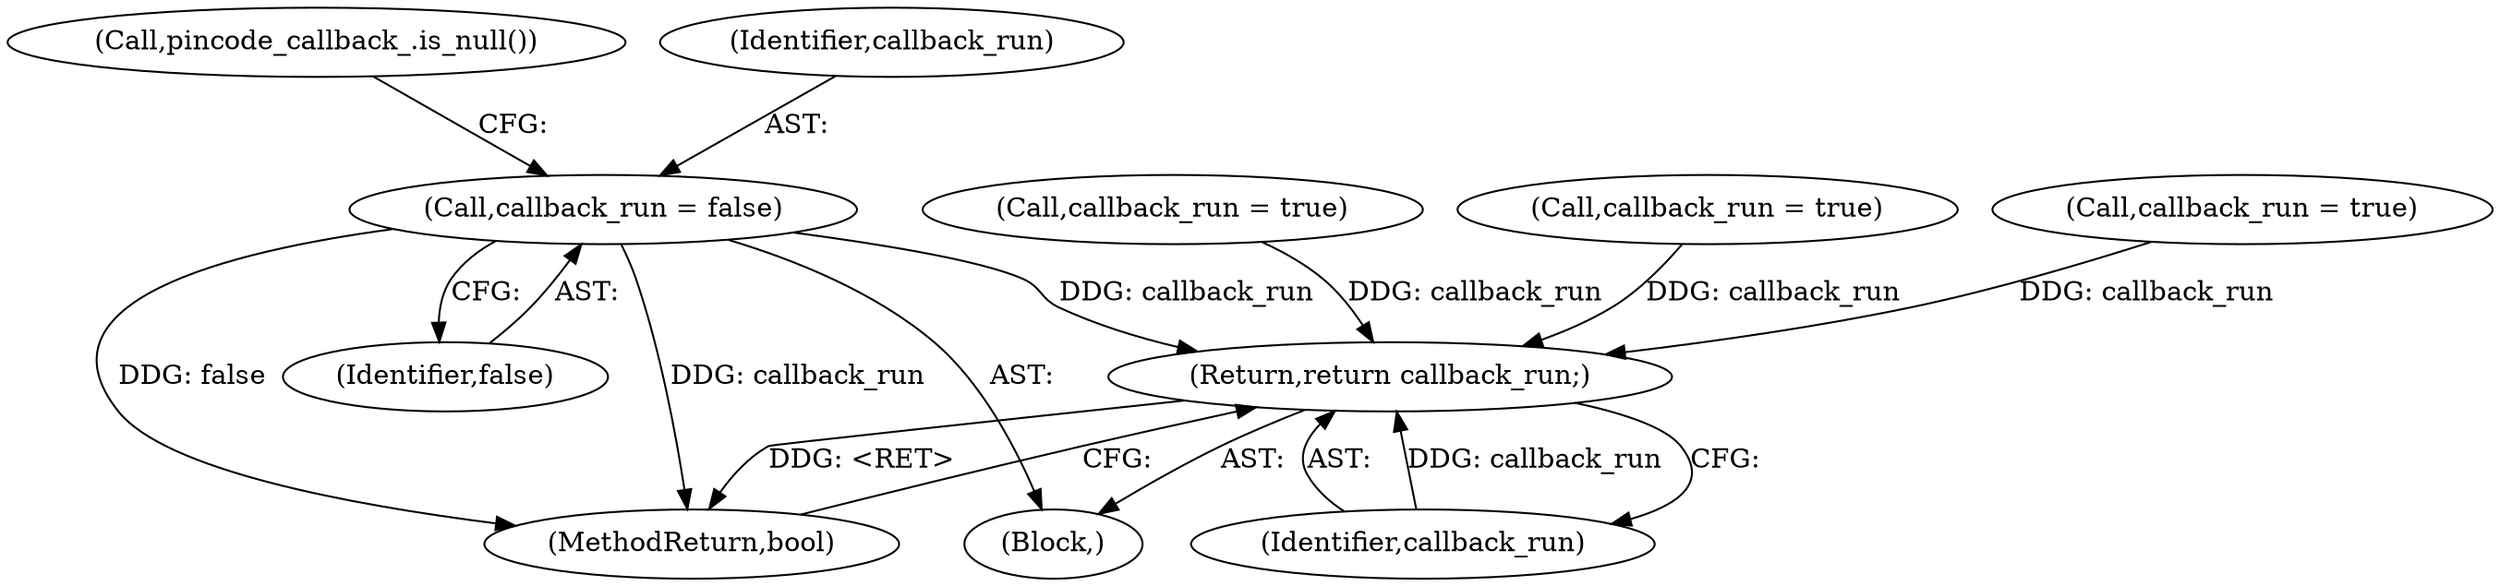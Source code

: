digraph "1_Chrome_d358f57009b85fb7440208afa5ba87636b491889_24@del" {
"1000109" [label="(Call,callback_run = false)"];
"1000144" [label="(Return,return callback_run;)"];
"1000131" [label="(Call,callback_run = true)"];
"1000102" [label="(Block,)"];
"1000120" [label="(Call,callback_run = true)"];
"1000111" [label="(Identifier,false)"];
"1000114" [label="(Call,pincode_callback_.is_null())"];
"1000145" [label="(Identifier,callback_run)"];
"1000109" [label="(Call,callback_run = false)"];
"1000110" [label="(Identifier,callback_run)"];
"1000141" [label="(Call,callback_run = true)"];
"1000146" [label="(MethodReturn,bool)"];
"1000144" [label="(Return,return callback_run;)"];
"1000109" -> "1000102"  [label="AST: "];
"1000109" -> "1000111"  [label="CFG: "];
"1000110" -> "1000109"  [label="AST: "];
"1000111" -> "1000109"  [label="AST: "];
"1000114" -> "1000109"  [label="CFG: "];
"1000109" -> "1000146"  [label="DDG: callback_run"];
"1000109" -> "1000146"  [label="DDG: false"];
"1000109" -> "1000144"  [label="DDG: callback_run"];
"1000144" -> "1000102"  [label="AST: "];
"1000144" -> "1000145"  [label="CFG: "];
"1000145" -> "1000144"  [label="AST: "];
"1000146" -> "1000144"  [label="CFG: "];
"1000144" -> "1000146"  [label="DDG: <RET>"];
"1000145" -> "1000144"  [label="DDG: callback_run"];
"1000141" -> "1000144"  [label="DDG: callback_run"];
"1000131" -> "1000144"  [label="DDG: callback_run"];
"1000120" -> "1000144"  [label="DDG: callback_run"];
}
